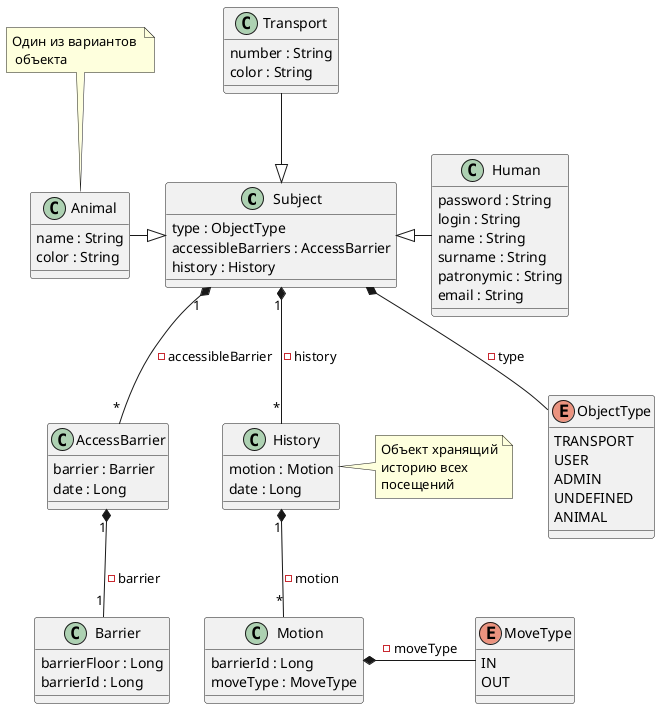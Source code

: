 @startuml
class Subject {
	type : ObjectType
	accessibleBarriers : AccessBarrier
	history : History
}
class Animal {
	name : String
	color : String
}
class Transport {
	number : String
	color : String
}
class Human {
	password : String
	login : String
	name : String
	surname : String
	patronymic : String
	email : String
}
class History {
	motion : Motion
	date : Long
}
class Motion {
	barrierId : Long
	moveType : MoveType
}
class AccessBarrier {
	barrier : Barrier
	date : Long
}
class Barrier {
	barrierFloor : Long
	barrierId : Long
}
enum MoveType {
	IN
	OUT
}
enum ObjectType {
	TRANSPORT
	USER
	ADMIN
	UNDEFINED
	ANIMAL
}

Animal -right-^ Subject
Transport -down-^ Subject
Human -left-^ Subject
History "*" -up-* "1" Subject : "-history"
Motion "*" -up-* "1" History : "-motion"
MoveType -left-* Motion : "-moveType"
ObjectType -up-* Subject : "-type"
AccessBarrier "*" -up-* "1" Subject : "-accessibleBarrier"
Barrier "1" -up-* "1" AccessBarrier : "-barrier"

note right of History
Объект хранящий
историю всех
посещений
end note

note top of Animal : Один из вариантов \n объекта
@enduml